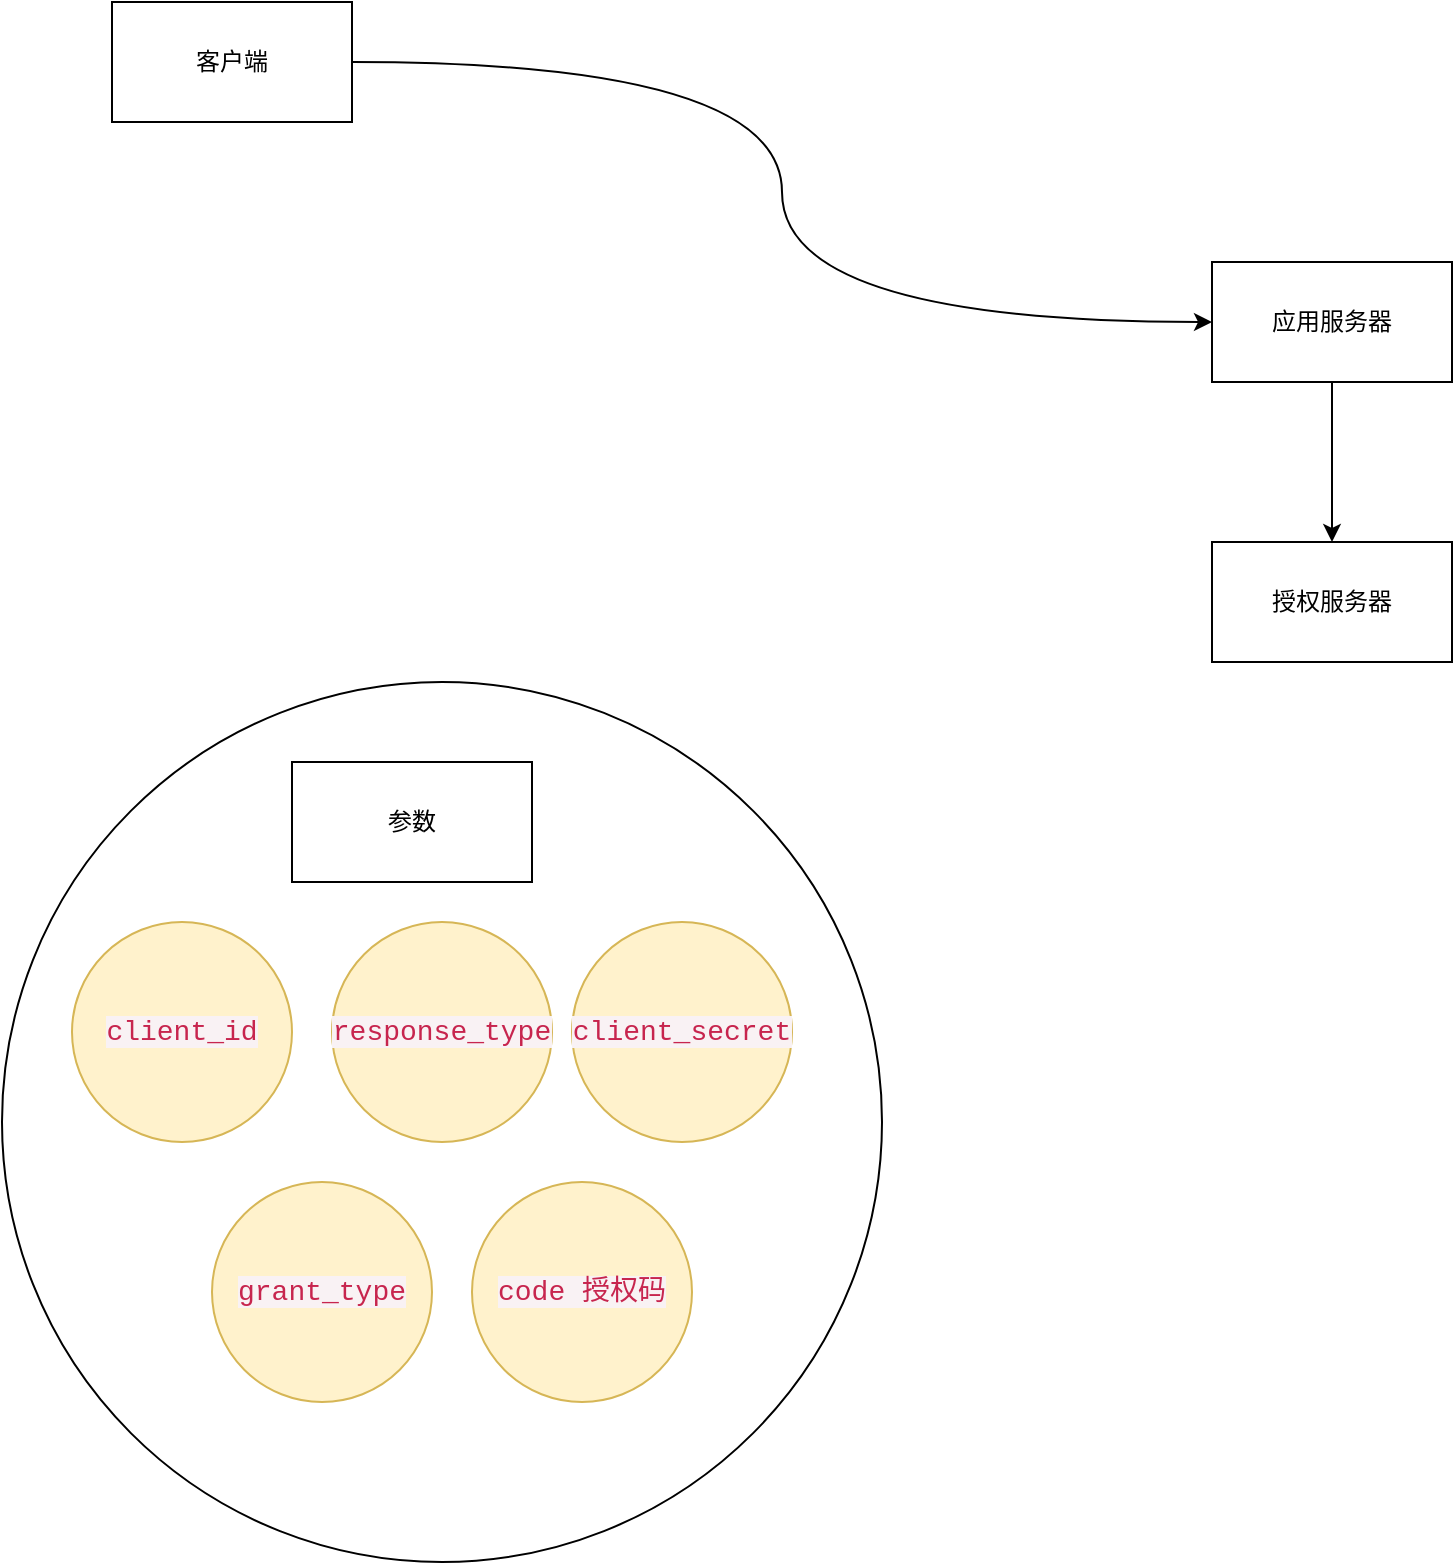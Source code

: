 <mxfile version="20.5.1" type="github">
  <diagram id="Vnl1slm2nfvd-SXTltab" name="第 1 页">
    <mxGraphModel dx="1209" dy="693" grid="1" gridSize="10" guides="1" tooltips="1" connect="1" arrows="1" fold="1" page="1" pageScale="1" pageWidth="827" pageHeight="1169" math="0" shadow="0">
      <root>
        <mxCell id="0" />
        <mxCell id="1" parent="0" />
        <mxCell id="vo_YTM4ZpzbwymTgl791-11" value="" style="ellipse;whiteSpace=wrap;html=1;aspect=fixed;" vertex="1" parent="1">
          <mxGeometry x="25" y="440" width="440" height="440" as="geometry" />
        </mxCell>
        <mxCell id="vo_YTM4ZpzbwymTgl791-9" value="" style="edgeStyle=orthogonalEdgeStyle;curved=1;rounded=0;orthogonalLoop=1;jettySize=auto;html=1;" edge="1" parent="1" source="vo_YTM4ZpzbwymTgl791-1" target="vo_YTM4ZpzbwymTgl791-8">
          <mxGeometry relative="1" as="geometry" />
        </mxCell>
        <mxCell id="vo_YTM4ZpzbwymTgl791-1" value="应用服务器" style="rounded=0;whiteSpace=wrap;html=1;" vertex="1" parent="1">
          <mxGeometry x="630" y="230" width="120" height="60" as="geometry" />
        </mxCell>
        <mxCell id="vo_YTM4ZpzbwymTgl791-3" style="edgeStyle=orthogonalEdgeStyle;rounded=0;orthogonalLoop=1;jettySize=auto;html=1;entryX=0;entryY=0.5;entryDx=0;entryDy=0;curved=1;" edge="1" parent="1" source="vo_YTM4ZpzbwymTgl791-2" target="vo_YTM4ZpzbwymTgl791-1">
          <mxGeometry relative="1" as="geometry" />
        </mxCell>
        <mxCell id="vo_YTM4ZpzbwymTgl791-2" value="客户端" style="rounded=0;whiteSpace=wrap;html=1;" vertex="1" parent="1">
          <mxGeometry x="80" y="100" width="120" height="60" as="geometry" />
        </mxCell>
        <mxCell id="vo_YTM4ZpzbwymTgl791-4" value="&lt;span style=&quot;color: rgb(199, 37, 78); font-family: Consolas, &amp;quot;Liberation Mono&amp;quot;, Menlo, Courier, monospace; font-size: 14px; text-align: left; background-color: rgb(249, 242, 244);&quot;&gt;client_id&lt;/span&gt;" style="ellipse;whiteSpace=wrap;html=1;aspect=fixed;fillColor=#fff2cc;strokeColor=#d6b656;" vertex="1" parent="1">
          <mxGeometry x="60" y="560" width="110" height="110" as="geometry" />
        </mxCell>
        <mxCell id="vo_YTM4ZpzbwymTgl791-5" value="&lt;span style=&quot;color: rgb(199, 37, 78); font-family: Consolas, &amp;quot;Liberation Mono&amp;quot;, Menlo, Courier, monospace; font-size: 14px; text-align: left; background-color: rgb(249, 242, 244);&quot;&gt;response_type&lt;/span&gt;" style="ellipse;whiteSpace=wrap;html=1;aspect=fixed;fillColor=#fff2cc;strokeColor=#d6b656;" vertex="1" parent="1">
          <mxGeometry x="190" y="560" width="110" height="110" as="geometry" />
        </mxCell>
        <mxCell id="vo_YTM4ZpzbwymTgl791-6" value="&lt;span style=&quot;color: rgb(199, 37, 78); font-family: Consolas, &amp;quot;Liberation Mono&amp;quot;, Menlo, Courier, monospace; font-size: 14px; text-align: left; background-color: rgb(249, 242, 244);&quot;&gt;client_secret&lt;/span&gt;" style="ellipse;whiteSpace=wrap;html=1;aspect=fixed;fillColor=#fff2cc;strokeColor=#d6b656;" vertex="1" parent="1">
          <mxGeometry x="310" y="560" width="110" height="110" as="geometry" />
        </mxCell>
        <mxCell id="vo_YTM4ZpzbwymTgl791-7" value="&lt;span style=&quot;color: rgb(199, 37, 78); font-family: Consolas, &amp;quot;Liberation Mono&amp;quot;, Menlo, Courier, monospace; font-size: 14px; text-align: left; background-color: rgb(249, 242, 244);&quot;&gt;grant_type&lt;/span&gt;" style="ellipse;whiteSpace=wrap;html=1;aspect=fixed;fillColor=#fff2cc;strokeColor=#d6b656;" vertex="1" parent="1">
          <mxGeometry x="130" y="690" width="110" height="110" as="geometry" />
        </mxCell>
        <mxCell id="vo_YTM4ZpzbwymTgl791-8" value="授权服务器" style="whiteSpace=wrap;html=1;rounded=0;" vertex="1" parent="1">
          <mxGeometry x="630" y="370" width="120" height="60" as="geometry" />
        </mxCell>
        <mxCell id="vo_YTM4ZpzbwymTgl791-10" value="&lt;span style=&quot;color: rgb(199, 37, 78); font-family: Consolas, &amp;quot;Liberation Mono&amp;quot;, Menlo, Courier, monospace; font-size: 14px; text-align: left; background-color: rgb(249, 242, 244);&quot;&gt;code 授权码&lt;/span&gt;" style="ellipse;whiteSpace=wrap;html=1;aspect=fixed;fillColor=#fff2cc;strokeColor=#d6b656;" vertex="1" parent="1">
          <mxGeometry x="260" y="690" width="110" height="110" as="geometry" />
        </mxCell>
        <mxCell id="vo_YTM4ZpzbwymTgl791-12" value="参数" style="rounded=0;whiteSpace=wrap;html=1;" vertex="1" parent="1">
          <mxGeometry x="170" y="480" width="120" height="60" as="geometry" />
        </mxCell>
      </root>
    </mxGraphModel>
  </diagram>
</mxfile>
